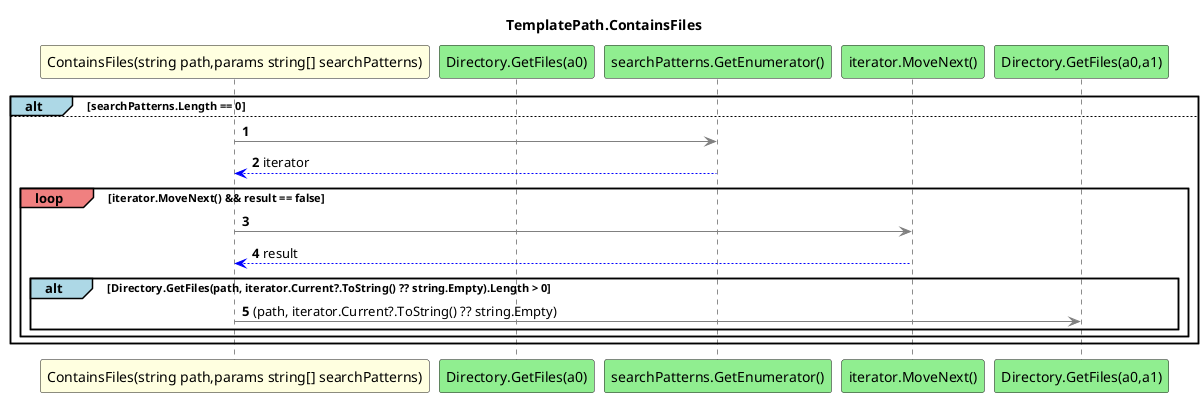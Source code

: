 @startuml TemplatePath.ContainsFiles
title TemplatePath.ContainsFiles
participant "ContainsFiles(string path,params string[] searchPatterns)" as ContainsFiles_p0_p1 #LightYellow
participant "Directory.GetFiles(a0)" as Directory_GetFiles_a0 #LightGreen
participant "searchPatterns.GetEnumerator()" as searchPatterns_GetEnumerator #LightGreen
participant "iterator.MoveNext()" as iterator_MoveNext #LightGreen
participant "Directory.GetFiles(a0,a1)" as Directory_GetFiles_a0_a1 #LightGreen
autonumber
alt#LightBlue searchPatterns.Length == 0
    else
        ContainsFiles_p0_p1 -[#grey]> searchPatterns_GetEnumerator
        searchPatterns_GetEnumerator -[#blue]-> ContainsFiles_p0_p1 : iterator
        loop#LightCoral iterator.MoveNext() && result == false
            ContainsFiles_p0_p1 -[#grey]> iterator_MoveNext
            iterator_MoveNext -[#blue]-> ContainsFiles_p0_p1 : result
            alt#LightBlue Directory.GetFiles(path, iterator.Current?.ToString() ?? string.Empty).Length > 0
                ContainsFiles_p0_p1 -[#grey]> Directory_GetFiles_a0_a1 : (path, iterator.Current?.ToString() ?? string.Empty)
            end
        end
end
@enduml
